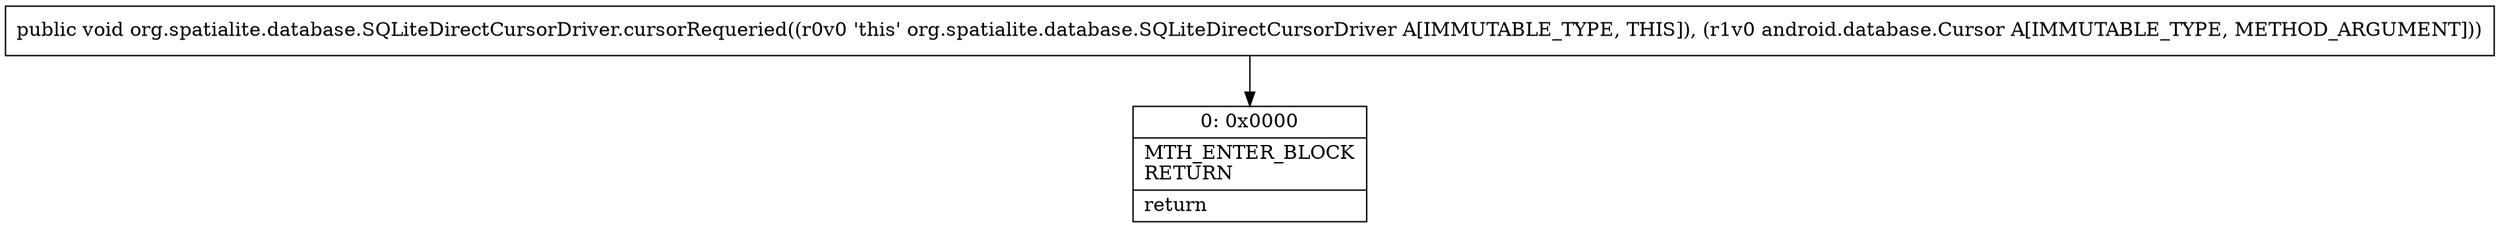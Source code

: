 digraph "CFG fororg.spatialite.database.SQLiteDirectCursorDriver.cursorRequeried(Landroid\/database\/Cursor;)V" {
Node_0 [shape=record,label="{0\:\ 0x0000|MTH_ENTER_BLOCK\lRETURN\l|return\l}"];
MethodNode[shape=record,label="{public void org.spatialite.database.SQLiteDirectCursorDriver.cursorRequeried((r0v0 'this' org.spatialite.database.SQLiteDirectCursorDriver A[IMMUTABLE_TYPE, THIS]), (r1v0 android.database.Cursor A[IMMUTABLE_TYPE, METHOD_ARGUMENT])) }"];
MethodNode -> Node_0;
}

